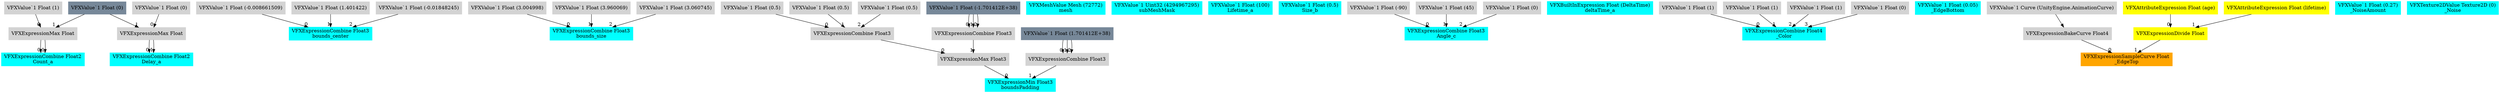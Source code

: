 digraph G {
node0 [shape="box" color="cyan" style="filled" label="VFXExpressionCombine Float2
Count_a"]
node1 [shape="box" color="lightgray" style="filled" label="VFXExpressionMax Float"]
node2 [shape="box" color="lightgray" style="filled" label="VFXValue`1 Float (1)"]
node3 [shape="box" color="lightslategray" style="filled" label="VFXValue`1 Float (0)"]
node4 [shape="box" color="cyan" style="filled" label="VFXExpressionCombine Float2
Delay_a"]
node5 [shape="box" color="lightgray" style="filled" label="VFXExpressionMax Float"]
node6 [shape="box" color="lightgray" style="filled" label="VFXValue`1 Float (0)"]
node7 [shape="box" color="cyan" style="filled" label="VFXExpressionCombine Float3
bounds_center"]
node8 [shape="box" color="lightgray" style="filled" label="VFXValue`1 Float (-0.008661509)"]
node9 [shape="box" color="lightgray" style="filled" label="VFXValue`1 Float (1.401422)"]
node10 [shape="box" color="lightgray" style="filled" label="VFXValue`1 Float (-0.01848245)"]
node11 [shape="box" color="cyan" style="filled" label="VFXExpressionCombine Float3
bounds_size"]
node12 [shape="box" color="lightgray" style="filled" label="VFXValue`1 Float (3.004998)"]
node13 [shape="box" color="lightgray" style="filled" label="VFXValue`1 Float (3.960069)"]
node14 [shape="box" color="lightgray" style="filled" label="VFXValue`1 Float (3.060745)"]
node15 [shape="box" color="cyan" style="filled" label="VFXExpressionMin Float3
boundsPadding"]
node16 [shape="box" color="lightgray" style="filled" label="VFXExpressionMax Float3"]
node17 [shape="box" color="lightgray" style="filled" label="VFXExpressionCombine Float3"]
node18 [shape="box" color="lightgray" style="filled" label="VFXValue`1 Float (0.5)"]
node19 [shape="box" color="lightgray" style="filled" label="VFXValue`1 Float (0.5)"]
node20 [shape="box" color="lightgray" style="filled" label="VFXValue`1 Float (0.5)"]
node21 [shape="box" color="lightgray" style="filled" label="VFXExpressionCombine Float3"]
node22 [shape="box" color="lightslategray" style="filled" label="VFXValue`1 Float (-1.701412E+38)"]
node23 [shape="box" color="lightgray" style="filled" label="VFXExpressionCombine Float3"]
node24 [shape="box" color="lightslategray" style="filled" label="VFXValue`1 Float (1.701412E+38)"]
node25 [shape="box" color="cyan" style="filled" label="VFXMeshValue Mesh (72772)
mesh"]
node26 [shape="box" color="cyan" style="filled" label="VFXValue`1 Uint32 (4294967295)
subMeshMask"]
node27 [shape="box" color="cyan" style="filled" label="VFXValue`1 Float (100)
Lifetime_a"]
node28 [shape="box" color="cyan" style="filled" label="VFXValue`1 Float (0.5)
Size_b"]
node29 [shape="box" color="cyan" style="filled" label="VFXExpressionCombine Float3
Angle_c"]
node30 [shape="box" color="lightgray" style="filled" label="VFXValue`1 Float (-90)"]
node31 [shape="box" color="lightgray" style="filled" label="VFXValue`1 Float (45)"]
node32 [shape="box" color="lightgray" style="filled" label="VFXValue`1 Float (0)"]
node33 [shape="box" color="cyan" style="filled" label="VFXBuiltInExpression Float (DeltaTime)
deltaTime_a"]
node34 [shape="box" color="cyan" style="filled" label="VFXExpressionCombine Float4
_Color"]
node35 [shape="box" color="lightgray" style="filled" label="VFXValue`1 Float (1)"]
node36 [shape="box" color="lightgray" style="filled" label="VFXValue`1 Float (1)"]
node37 [shape="box" color="lightgray" style="filled" label="VFXValue`1 Float (1)"]
node38 [shape="box" color="lightgray" style="filled" label="VFXValue`1 Float (0)"]
node39 [shape="box" color="cyan" style="filled" label="VFXValue`1 Float (0.05)
_EdgeBottom"]
node40 [shape="box" color="orange" style="filled" label="VFXExpressionSampleCurve Float
_EdgeTop"]
node41 [shape="box" color="lightgray" style="filled" label="VFXExpressionBakeCurve Float4"]
node42 [shape="box" color="lightgray" style="filled" label="VFXValue`1 Curve (UnityEngine.AnimationCurve)"]
node43 [shape="box" color="yellow" style="filled" label="VFXExpressionDivide Float"]
node44 [shape="box" color="yellow" style="filled" label="VFXAttributeExpression Float (age)"]
node45 [shape="box" color="yellow" style="filled" label="VFXAttributeExpression Float (lifetime)"]
node46 [shape="box" color="cyan" style="filled" label="VFXValue`1 Float (0.27)
_NoiseAmount"]
node47 [shape="box" color="cyan" style="filled" label="VFXTexture2DValue Texture2D (0)
_Noise"]
node1 -> node0 [headlabel="0"]
node1 -> node0 [headlabel="1"]
node2 -> node1 [headlabel="0"]
node3 -> node1 [headlabel="1"]
node5 -> node4 [headlabel="0"]
node5 -> node4 [headlabel="1"]
node6 -> node5 [headlabel="0"]
node3 -> node5 [headlabel="1"]
node8 -> node7 [headlabel="0"]
node9 -> node7 [headlabel="1"]
node10 -> node7 [headlabel="2"]
node12 -> node11 [headlabel="0"]
node13 -> node11 [headlabel="1"]
node14 -> node11 [headlabel="2"]
node16 -> node15 [headlabel="0"]
node23 -> node15 [headlabel="1"]
node17 -> node16 [headlabel="0"]
node21 -> node16 [headlabel="1"]
node18 -> node17 [headlabel="0"]
node19 -> node17 [headlabel="1"]
node20 -> node17 [headlabel="2"]
node22 -> node21 [headlabel="0"]
node22 -> node21 [headlabel="1"]
node22 -> node21 [headlabel="2"]
node24 -> node23 [headlabel="0"]
node24 -> node23 [headlabel="1"]
node24 -> node23 [headlabel="2"]
node30 -> node29 [headlabel="0"]
node31 -> node29 [headlabel="1"]
node32 -> node29 [headlabel="2"]
node35 -> node34 [headlabel="0"]
node36 -> node34 [headlabel="1"]
node37 -> node34 [headlabel="2"]
node38 -> node34 [headlabel="3"]
node41 -> node40 [headlabel="0"]
node43 -> node40 [headlabel="1"]
node42 -> node41 
node44 -> node43 [headlabel="0"]
node45 -> node43 [headlabel="1"]
}
